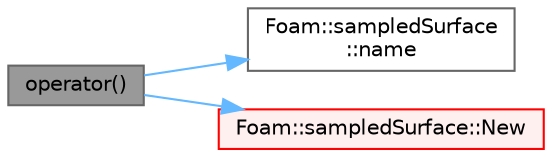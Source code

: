 digraph "operator()"
{
 // LATEX_PDF_SIZE
  bgcolor="transparent";
  edge [fontname=Helvetica,fontsize=10,labelfontname=Helvetica,labelfontsize=10];
  node [fontname=Helvetica,fontsize=10,shape=box,height=0.2,width=0.4];
  rankdir="LR";
  Node1 [id="Node000001",label="operator()",height=0.2,width=0.4,color="gray40", fillcolor="grey60", style="filled", fontcolor="black",tooltip=" "];
  Node1 -> Node2 [id="edge1_Node000001_Node000002",color="steelblue1",style="solid",tooltip=" "];
  Node2 [id="Node000002",label="Foam::sampledSurface\l::name",height=0.2,width=0.4,color="grey40", fillcolor="white", style="filled",URL="$classFoam_1_1sampledSurface.html#a96ca9d9164d69ea066ae5bb92311119f",tooltip=" "];
  Node1 -> Node3 [id="edge2_Node000001_Node000003",color="steelblue1",style="solid",tooltip=" "];
  Node3 [id="Node000003",label="Foam::sampledSurface::New",height=0.2,width=0.4,color="red", fillcolor="#FFF0F0", style="filled",URL="$classFoam_1_1sampledSurface.html#a9dcc5d6a2827b13633443209f5cabf7d",tooltip=" "];
}
